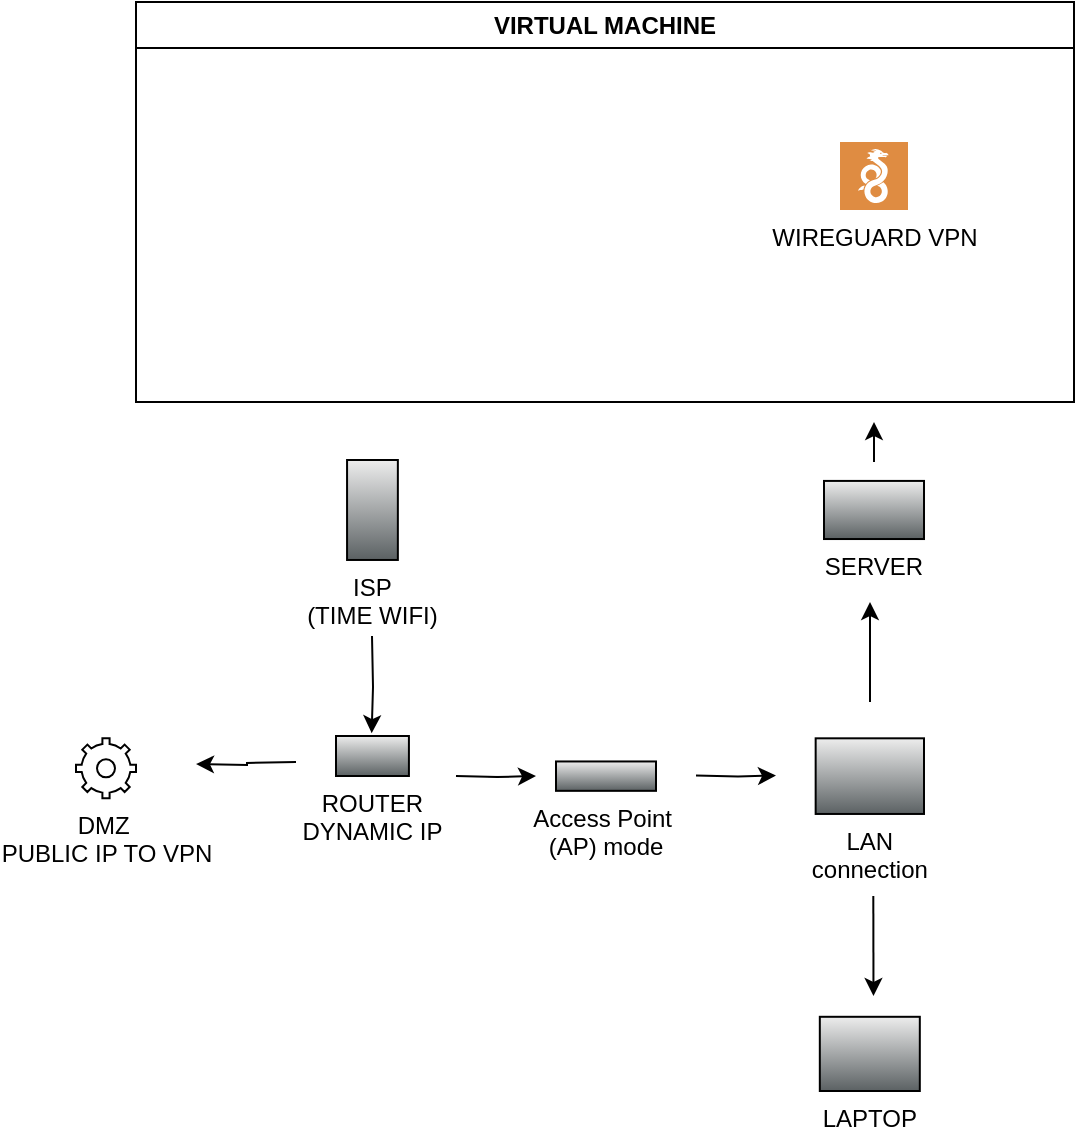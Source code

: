 <mxfile version="28.2.1">
  <diagram name="Page-1" id="b9UFh0RMMuQCNNjzs8wQ">
    <mxGraphModel dx="655" dy="415" grid="1" gridSize="10" guides="1" tooltips="1" connect="1" arrows="1" fold="1" page="1" pageScale="1" pageWidth="583" pageHeight="827" math="0" shadow="0">
      <root>
        <mxCell id="0" />
        <mxCell id="1" parent="0" />
        <mxCell id="dGhStu9_GfDLZGVDIshM-2" style="edgeStyle=orthogonalEdgeStyle;rounded=0;orthogonalLoop=1;jettySize=auto;html=1;" edge="1" parent="1">
          <mxGeometry relative="1" as="geometry">
            <mxPoint x="280" y="427" as="targetPoint" />
            <mxPoint x="240" y="427" as="sourcePoint" />
          </mxGeometry>
        </mxCell>
        <mxCell id="dGhStu9_GfDLZGVDIshM-17" value="" style="edgeStyle=orthogonalEdgeStyle;rounded=0;orthogonalLoop=1;jettySize=auto;html=1;" edge="1" parent="1">
          <mxGeometry relative="1" as="geometry">
            <mxPoint x="160" y="420" as="sourcePoint" />
            <mxPoint x="110" y="421" as="targetPoint" />
          </mxGeometry>
        </mxCell>
        <mxCell id="TigTuKabIQQMazamRU1V-1" value="ROUTER&#xa;DYNAMIC IP" style="fillColorStyles=neutralFill;neutralFill=#9DA6A8;shape=mxgraph.networks2.icon;aspect=fixed;fillColor=#EDEDED;strokeColor=#000000;gradientColor=#5B6163;network2IconShadow=1;network2bgFillColor=none;labelPosition=center;verticalLabelPosition=bottom;align=center;verticalAlign=top;network2Icon=mxgraph.networks2.router;network2IconXOffset=0.0;network2IconYOffset=-0.114;network2IconW=1;network2IconH=0.548;" parent="1" vertex="1">
          <mxGeometry x="180" y="407" width="36.46" height="20" as="geometry" />
        </mxCell>
        <mxCell id="dGhStu9_GfDLZGVDIshM-4" style="edgeStyle=orthogonalEdgeStyle;rounded=0;orthogonalLoop=1;jettySize=auto;html=1;" edge="1" parent="1">
          <mxGeometry relative="1" as="geometry">
            <mxPoint x="400" y="426.805" as="targetPoint" />
            <mxPoint x="360" y="426.73" as="sourcePoint" />
          </mxGeometry>
        </mxCell>
        <mxCell id="dGhStu9_GfDLZGVDIshM-1" value="Access Point &#xa;(AP) mode&#xa;" style="fillColorStyles=neutralFill;neutralFill=#9DA6A8;shape=mxgraph.networks2.icon;aspect=fixed;fillColor=#EDEDED;strokeColor=#000000;gradientColor=#5B6163;network2IconShadow=1;network2bgFillColor=none;labelPosition=center;verticalLabelPosition=bottom;align=center;verticalAlign=top;network2Icon=mxgraph.networks2.modem;network2IconYOffset=0.013;network2IconW=1;network2IconH=0.294;" vertex="1" parent="1">
          <mxGeometry x="290" y="419.73" width="50" height="14.69" as="geometry" />
        </mxCell>
        <mxCell id="dGhStu9_GfDLZGVDIshM-5" style="edgeStyle=orthogonalEdgeStyle;rounded=0;orthogonalLoop=1;jettySize=auto;html=1;" edge="1" parent="1">
          <mxGeometry relative="1" as="geometry">
            <mxPoint x="447" y="340" as="targetPoint" />
            <mxPoint x="447" y="390" as="sourcePoint" />
          </mxGeometry>
        </mxCell>
        <mxCell id="dGhStu9_GfDLZGVDIshM-6" style="edgeStyle=orthogonalEdgeStyle;rounded=0;orthogonalLoop=1;jettySize=auto;html=1;" edge="1" parent="1">
          <mxGeometry relative="1" as="geometry">
            <mxPoint x="448.745" y="537" as="targetPoint" />
            <mxPoint x="448.66" y="487" as="sourcePoint" />
          </mxGeometry>
        </mxCell>
        <mxCell id="dGhStu9_GfDLZGVDIshM-3" value="LAN&#xa;connection" style="shape=mxgraph.networks2.icon;aspect=fixed;fillColor=#EDEDED;strokeColor=#000000;gradientColor=#5B6163;network2IconShadow=1;network2bgFillColor=none;labelPosition=center;verticalLabelPosition=bottom;align=center;verticalAlign=top;network2Icon=mxgraph.networks2.lan;network2IconYOffset=0.056;network2IconW=1.083;network2IconH=0.756;" vertex="1" parent="1">
          <mxGeometry x="419.83" y="408.16" width="54.17" height="37.82" as="geometry" />
        </mxCell>
        <mxCell id="dGhStu9_GfDLZGVDIshM-7" value="ISP&#xa;(TIME WIFI)" style="shape=mxgraph.networks2.icon;aspect=fixed;fillColor=#EDEDED;strokeColor=#000000;gradientColor=#5B6163;network2IconShadow=1;network2bgFillColor=none;labelPosition=center;verticalLabelPosition=bottom;align=center;verticalAlign=top;network2Icon=mxgraph.networks2.antenna;network2IconYOffset=0.0;network2IconW=0.508;network2IconH=1.0;" vertex="1" parent="1">
          <mxGeometry x="185.53" y="269" width="25.4" height="49.985" as="geometry" />
        </mxCell>
        <mxCell id="dGhStu9_GfDLZGVDIshM-8" style="edgeStyle=orthogonalEdgeStyle;rounded=0;orthogonalLoop=1;jettySize=auto;html=1;entryX=0.489;entryY=-0.071;entryDx=0;entryDy=0;entryPerimeter=0;" edge="1" parent="1" target="TigTuKabIQQMazamRU1V-1">
          <mxGeometry relative="1" as="geometry">
            <mxPoint x="198" y="357" as="sourcePoint" />
          </mxGeometry>
        </mxCell>
        <mxCell id="dGhStu9_GfDLZGVDIshM-15" value="" style="edgeStyle=orthogonalEdgeStyle;rounded=0;orthogonalLoop=1;jettySize=auto;html=1;" edge="1" parent="1">
          <mxGeometry relative="1" as="geometry">
            <mxPoint x="449" y="270" as="sourcePoint" />
            <mxPoint x="449" y="250" as="targetPoint" />
          </mxGeometry>
        </mxCell>
        <mxCell id="dGhStu9_GfDLZGVDIshM-9" value="SERVER" style="fillColorStyles=neutralFill;neutralFill=#9DA6A8;shape=mxgraph.networks2.icon;aspect=fixed;fillColor=#EDEDED;strokeColor=#000000;gradientColor=#5B6163;network2IconShadow=1;network2bgFillColor=none;labelPosition=center;verticalLabelPosition=bottom;align=center;verticalAlign=top;network2Icon=mxgraph.networks2.server;network2IconW=1.0;network2IconH=0.581;" vertex="1" parent="1">
          <mxGeometry x="424.0" y="279.46" width="50.005" height="29.06" as="geometry" />
        </mxCell>
        <mxCell id="dGhStu9_GfDLZGVDIshM-11" value="LAPTOP" style="shape=mxgraph.networks2.icon;aspect=fixed;fillColor=#EDEDED;strokeColor=#000000;gradientColor=#5B6163;network2IconShadow=1;network2bgFillColor=none;labelPosition=center;verticalLabelPosition=bottom;align=center;verticalAlign=top;network2Icon=mxgraph.networks2.monitor;network2IconYOffset=-0.009;network2IconW=1;network2IconH=0.742;" vertex="1" parent="1">
          <mxGeometry x="421.91" y="547.4" width="50" height="37.1" as="geometry" />
        </mxCell>
        <mxCell id="dGhStu9_GfDLZGVDIshM-14" value="VIRTUAL MACHINE" style="swimlane;whiteSpace=wrap;html=1;startSize=23;" vertex="1" parent="1">
          <mxGeometry x="80" y="40" width="469" height="200" as="geometry" />
        </mxCell>
        <mxCell id="dGhStu9_GfDLZGVDIshM-21" value="WIREGUARD VPN" style="sketch=0;pointerEvents=1;shadow=0;dashed=0;html=1;strokeColor=none;fillColor=#DF8C42;labelPosition=center;verticalLabelPosition=bottom;verticalAlign=top;align=center;outlineConnect=0;shape=mxgraph.veeam2.wireguard;" vertex="1" parent="dGhStu9_GfDLZGVDIshM-14">
          <mxGeometry x="352" y="70" width="34" height="34" as="geometry" />
        </mxCell>
        <mxCell id="dGhStu9_GfDLZGVDIshM-16" value="&lt;span style=&quot;background-color: light-dark(rgb(255, 255, 255), rgb(18, 18, 18)); color: light-dark(rgb(0, 0, 0), rgb(255, 255, 255));&quot;&gt;DMZ&amp;nbsp;&lt;/span&gt;&lt;div&gt;&lt;span style=&quot;background-color: light-dark(rgb(255, 255, 255), rgb(18, 18, 18)); color: light-dark(rgb(0, 0, 0), rgb(255, 255, 255));&quot;&gt;PUBLIC IP TO VPN&lt;/span&gt;&lt;/div&gt;" style="html=1;verticalLabelPosition=bottom;align=center;labelBackgroundColor=#ffffff;verticalAlign=top;strokeWidth=1;shadow=0;dashed=0;shape=mxgraph.ios7.icons.settings;" vertex="1" parent="1">
          <mxGeometry x="50" y="408.16" width="30" height="30" as="geometry" />
        </mxCell>
      </root>
    </mxGraphModel>
  </diagram>
</mxfile>

